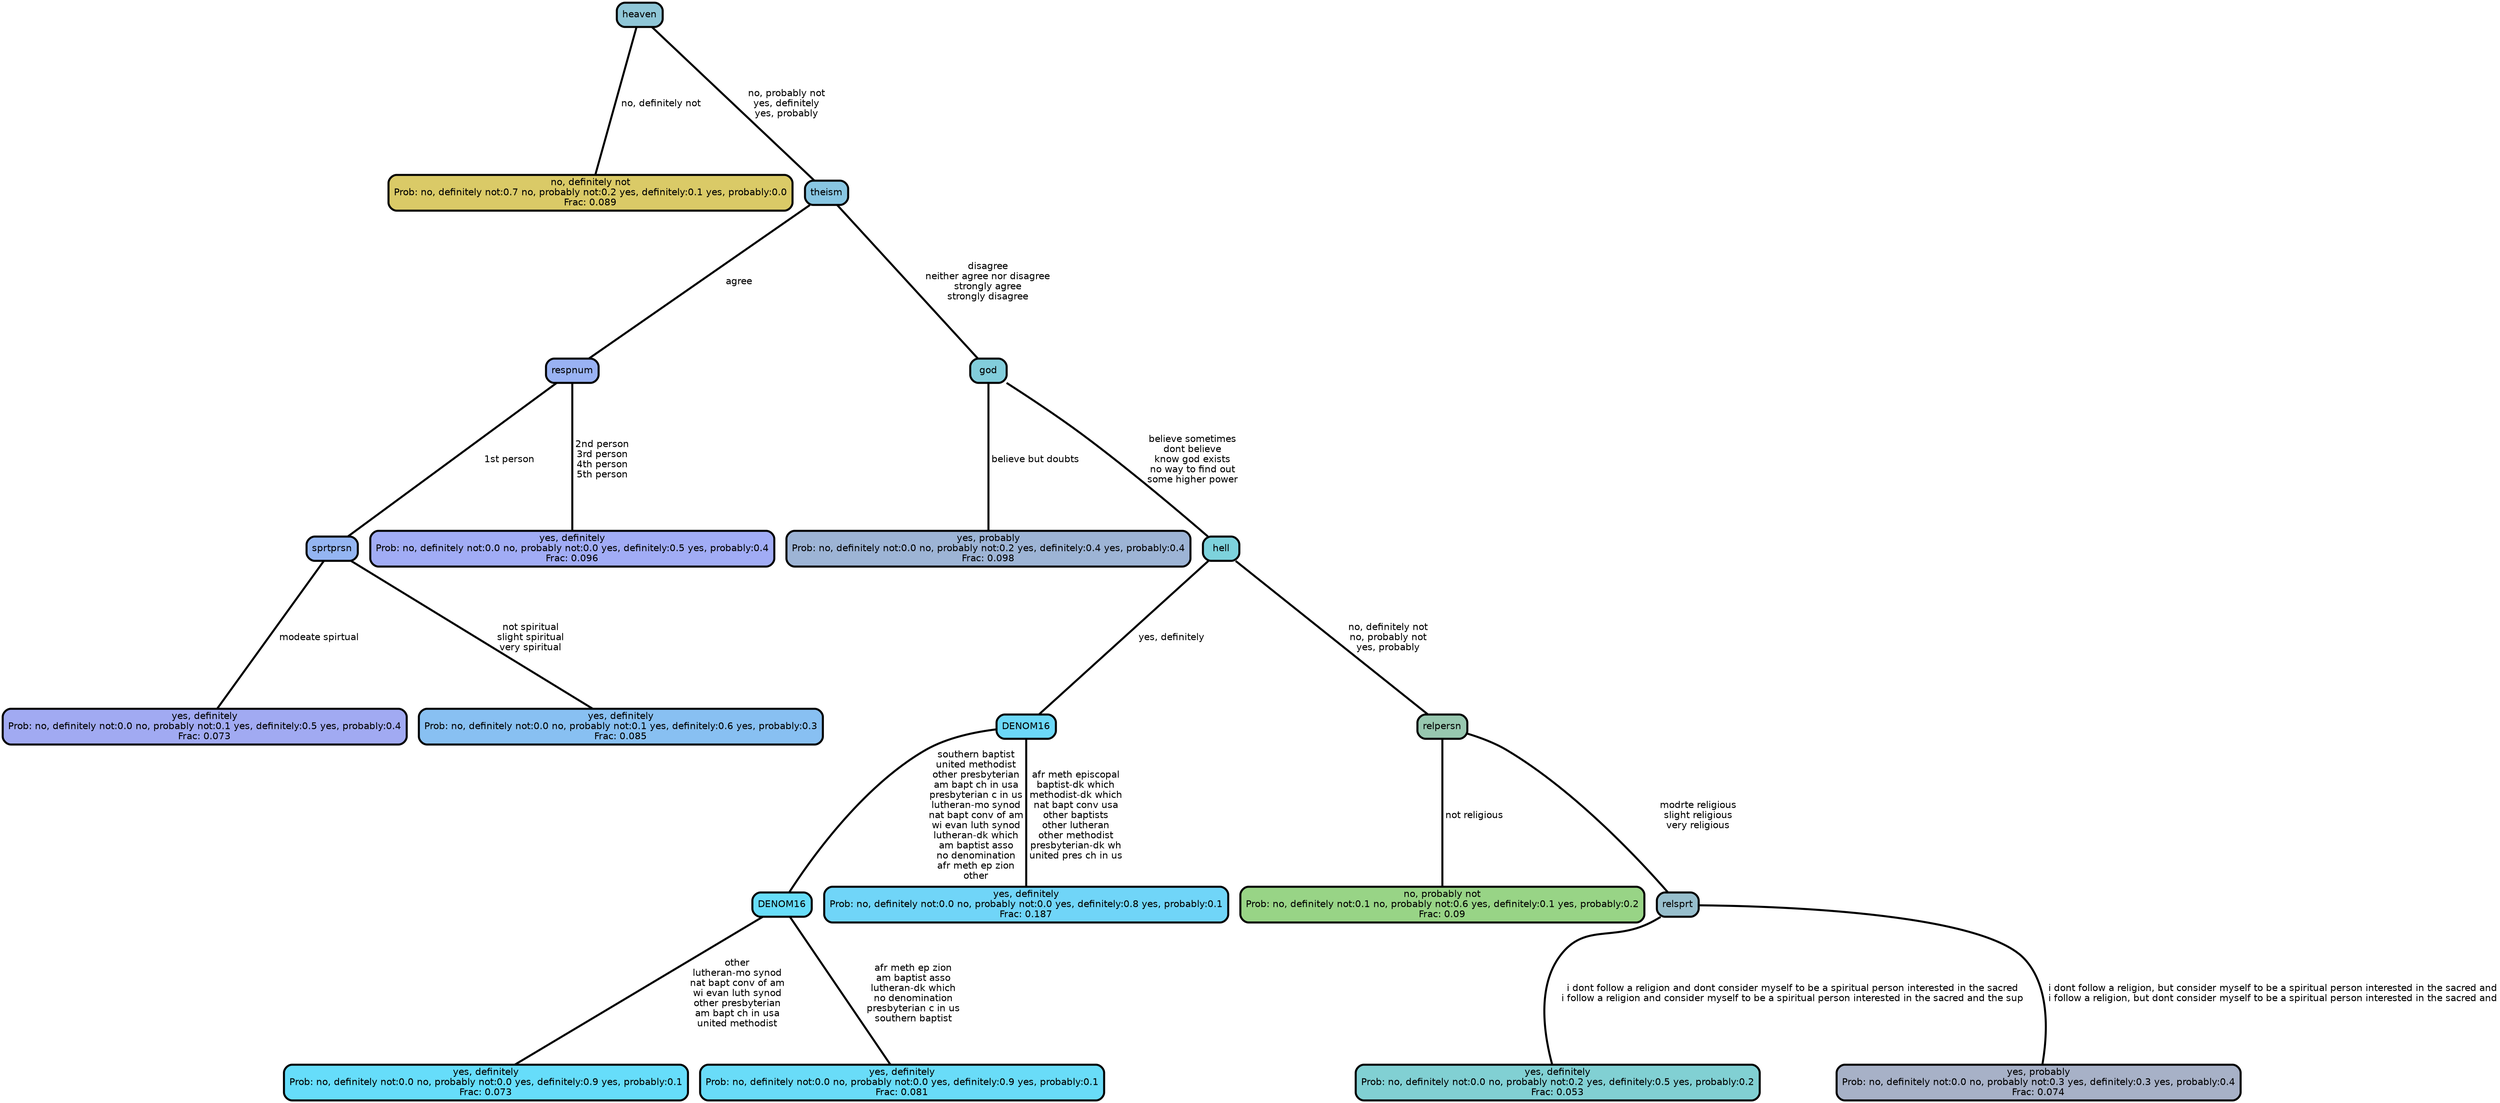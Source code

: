 graph Tree {
node [shape=box, style="filled, rounded",color="black",penwidth="3",fontcolor="black",                 fontname=helvetica] ;
graph [ranksep="0 equally", splines=straight,                 bgcolor=transparent, dpi=200] ;
edge [fontname=helvetica, color=black] ;
0 [label="no, definitely not
Prob: no, definitely not:0.7 no, probably not:0.2 yes, definitely:0.1 yes, probably:0.0
Frac: 0.089", fillcolor="#daca67"] ;
1 [label="heaven", fillcolor="#8fc6d7"] ;
2 [label="yes, definitely
Prob: no, definitely not:0.0 no, probably not:0.1 yes, definitely:0.5 yes, probably:0.4
Frac: 0.073", fillcolor="#a1aaf2"] ;
3 [label="sprtprsn", fillcolor="#94b5f2"] ;
4 [label="yes, definitely
Prob: no, definitely not:0.0 no, probably not:0.1 yes, definitely:0.6 yes, probably:0.3
Frac: 0.085", fillcolor="#88c0f2"] ;
5 [label="respnum", fillcolor="#99b2f3"] ;
6 [label="yes, definitely
Prob: no, definitely not:0.0 no, probably not:0.0 yes, definitely:0.5 yes, probably:0.4
Frac: 0.096", fillcolor="#a1acf5"] ;
7 [label="theism", fillcolor="#88c6e2"] ;
8 [label="yes, probably
Prob: no, definitely not:0.0 no, probably not:0.2 yes, definitely:0.4 yes, probably:0.4
Frac: 0.098", fillcolor="#9db4d5"] ;
9 [label="god", fillcolor="#82cddb"] ;
10 [label="yes, definitely
Prob: no, definitely not:0.0 no, probably not:0.0 yes, definitely:0.9 yes, probably:0.1
Frac: 0.073", fillcolor="#66ddfa"] ;
11 [label="DENOM16", fillcolor="#67ddf9"] ;
12 [label="yes, definitely
Prob: no, definitely not:0.0 no, probably not:0.0 yes, definitely:0.9 yes, probably:0.1
Frac: 0.081", fillcolor="#69dcf8"] ;
13 [label="DENOM16", fillcolor="#6cd8f8"] ;
14 [label="yes, definitely
Prob: no, definitely not:0.0 no, probably not:0.0 yes, definitely:0.8 yes, probably:0.1
Frac: 0.187", fillcolor="#70d5f8"] ;
15 [label="hell", fillcolor="#7dd2dc"] ;
16 [label="no, probably not
Prob: no, definitely not:0.1 no, probably not:0.6 yes, definitely:0.1 yes, probably:0.2
Frac: 0.09", fillcolor="#98d486"] ;
17 [label="relpersn", fillcolor="#97c7af"] ;
18 [label="yes, definitely
Prob: no, definitely not:0.0 no, probably not:0.2 yes, definitely:0.5 yes, probably:0.2
Frac: 0.053", fillcolor="#81d0d3"] ;
19 [label="relsprt", fillcolor="#97becc"] ;
20 [label="yes, probably
Prob: no, definitely not:0.0 no, probably not:0.3 yes, definitely:0.3 yes, probably:0.4
Frac: 0.074", fillcolor="#a7b1c7"] ;
1 -- 0 [label=" no, definitely not",penwidth=3] ;
1 -- 7 [label=" no, probably not\n yes, definitely\n yes, probably",penwidth=3] ;
3 -- 2 [label=" modeate spirtual",penwidth=3] ;
3 -- 4 [label=" not spiritual\n slight spiritual\n very spiritual",penwidth=3] ;
5 -- 3 [label=" 1st person",penwidth=3] ;
5 -- 6 [label=" 2nd person\n 3rd person\n 4th person\n 5th person",penwidth=3] ;
7 -- 5 [label=" agree",penwidth=3] ;
7 -- 9 [label=" disagree\n neither agree nor disagree\n strongly agree\n strongly disagree",penwidth=3] ;
9 -- 8 [label=" believe but doubts",penwidth=3] ;
9 -- 15 [label=" believe sometimes\n dont believe\n know god exists\n no way to find out\n some higher power",penwidth=3] ;
11 -- 10 [label=" other\n lutheran-mo synod\n nat bapt conv of am\n wi evan luth synod\n other presbyterian\n am bapt ch in usa\n united methodist",penwidth=3] ;
11 -- 12 [label=" afr meth ep zion\n am baptist asso\n lutheran-dk which\n no denomination\n presbyterian c in us\n southern baptist",penwidth=3] ;
13 -- 11 [label=" southern baptist\n united methodist\n other presbyterian\n am bapt ch in usa\n presbyterian c in us\n lutheran-mo synod\n nat bapt conv of am\n wi evan luth synod\n lutheran-dk which\n am baptist asso\n no denomination\n afr meth ep zion\n other",penwidth=3] ;
13 -- 14 [label=" afr meth episcopal\n baptist-dk which\n methodist-dk which\n nat bapt conv usa\n other baptists\n other lutheran\n other methodist\n presbyterian-dk wh\n united pres ch in us",penwidth=3] ;
15 -- 13 [label=" yes, definitely",penwidth=3] ;
15 -- 17 [label=" no, definitely not\n no, probably not\n yes, probably",penwidth=3] ;
17 -- 16 [label=" not religious",penwidth=3] ;
17 -- 19 [label=" modrte religious\n slight religious\n very religious",penwidth=3] ;
19 -- 18 [label=" i dont follow a religion and dont consider myself to be a spiritual person interested in the sacred\n i follow a religion and consider myself to be a spiritual person interested in the sacred and the sup",penwidth=3] ;
19 -- 20 [label=" i dont follow a religion, but consider myself to be a spiritual person interested in the sacred and\n i follow a religion, but dont consider myself to be a spiritual person interested in the sacred and",penwidth=3] ;
{rank = same;}}